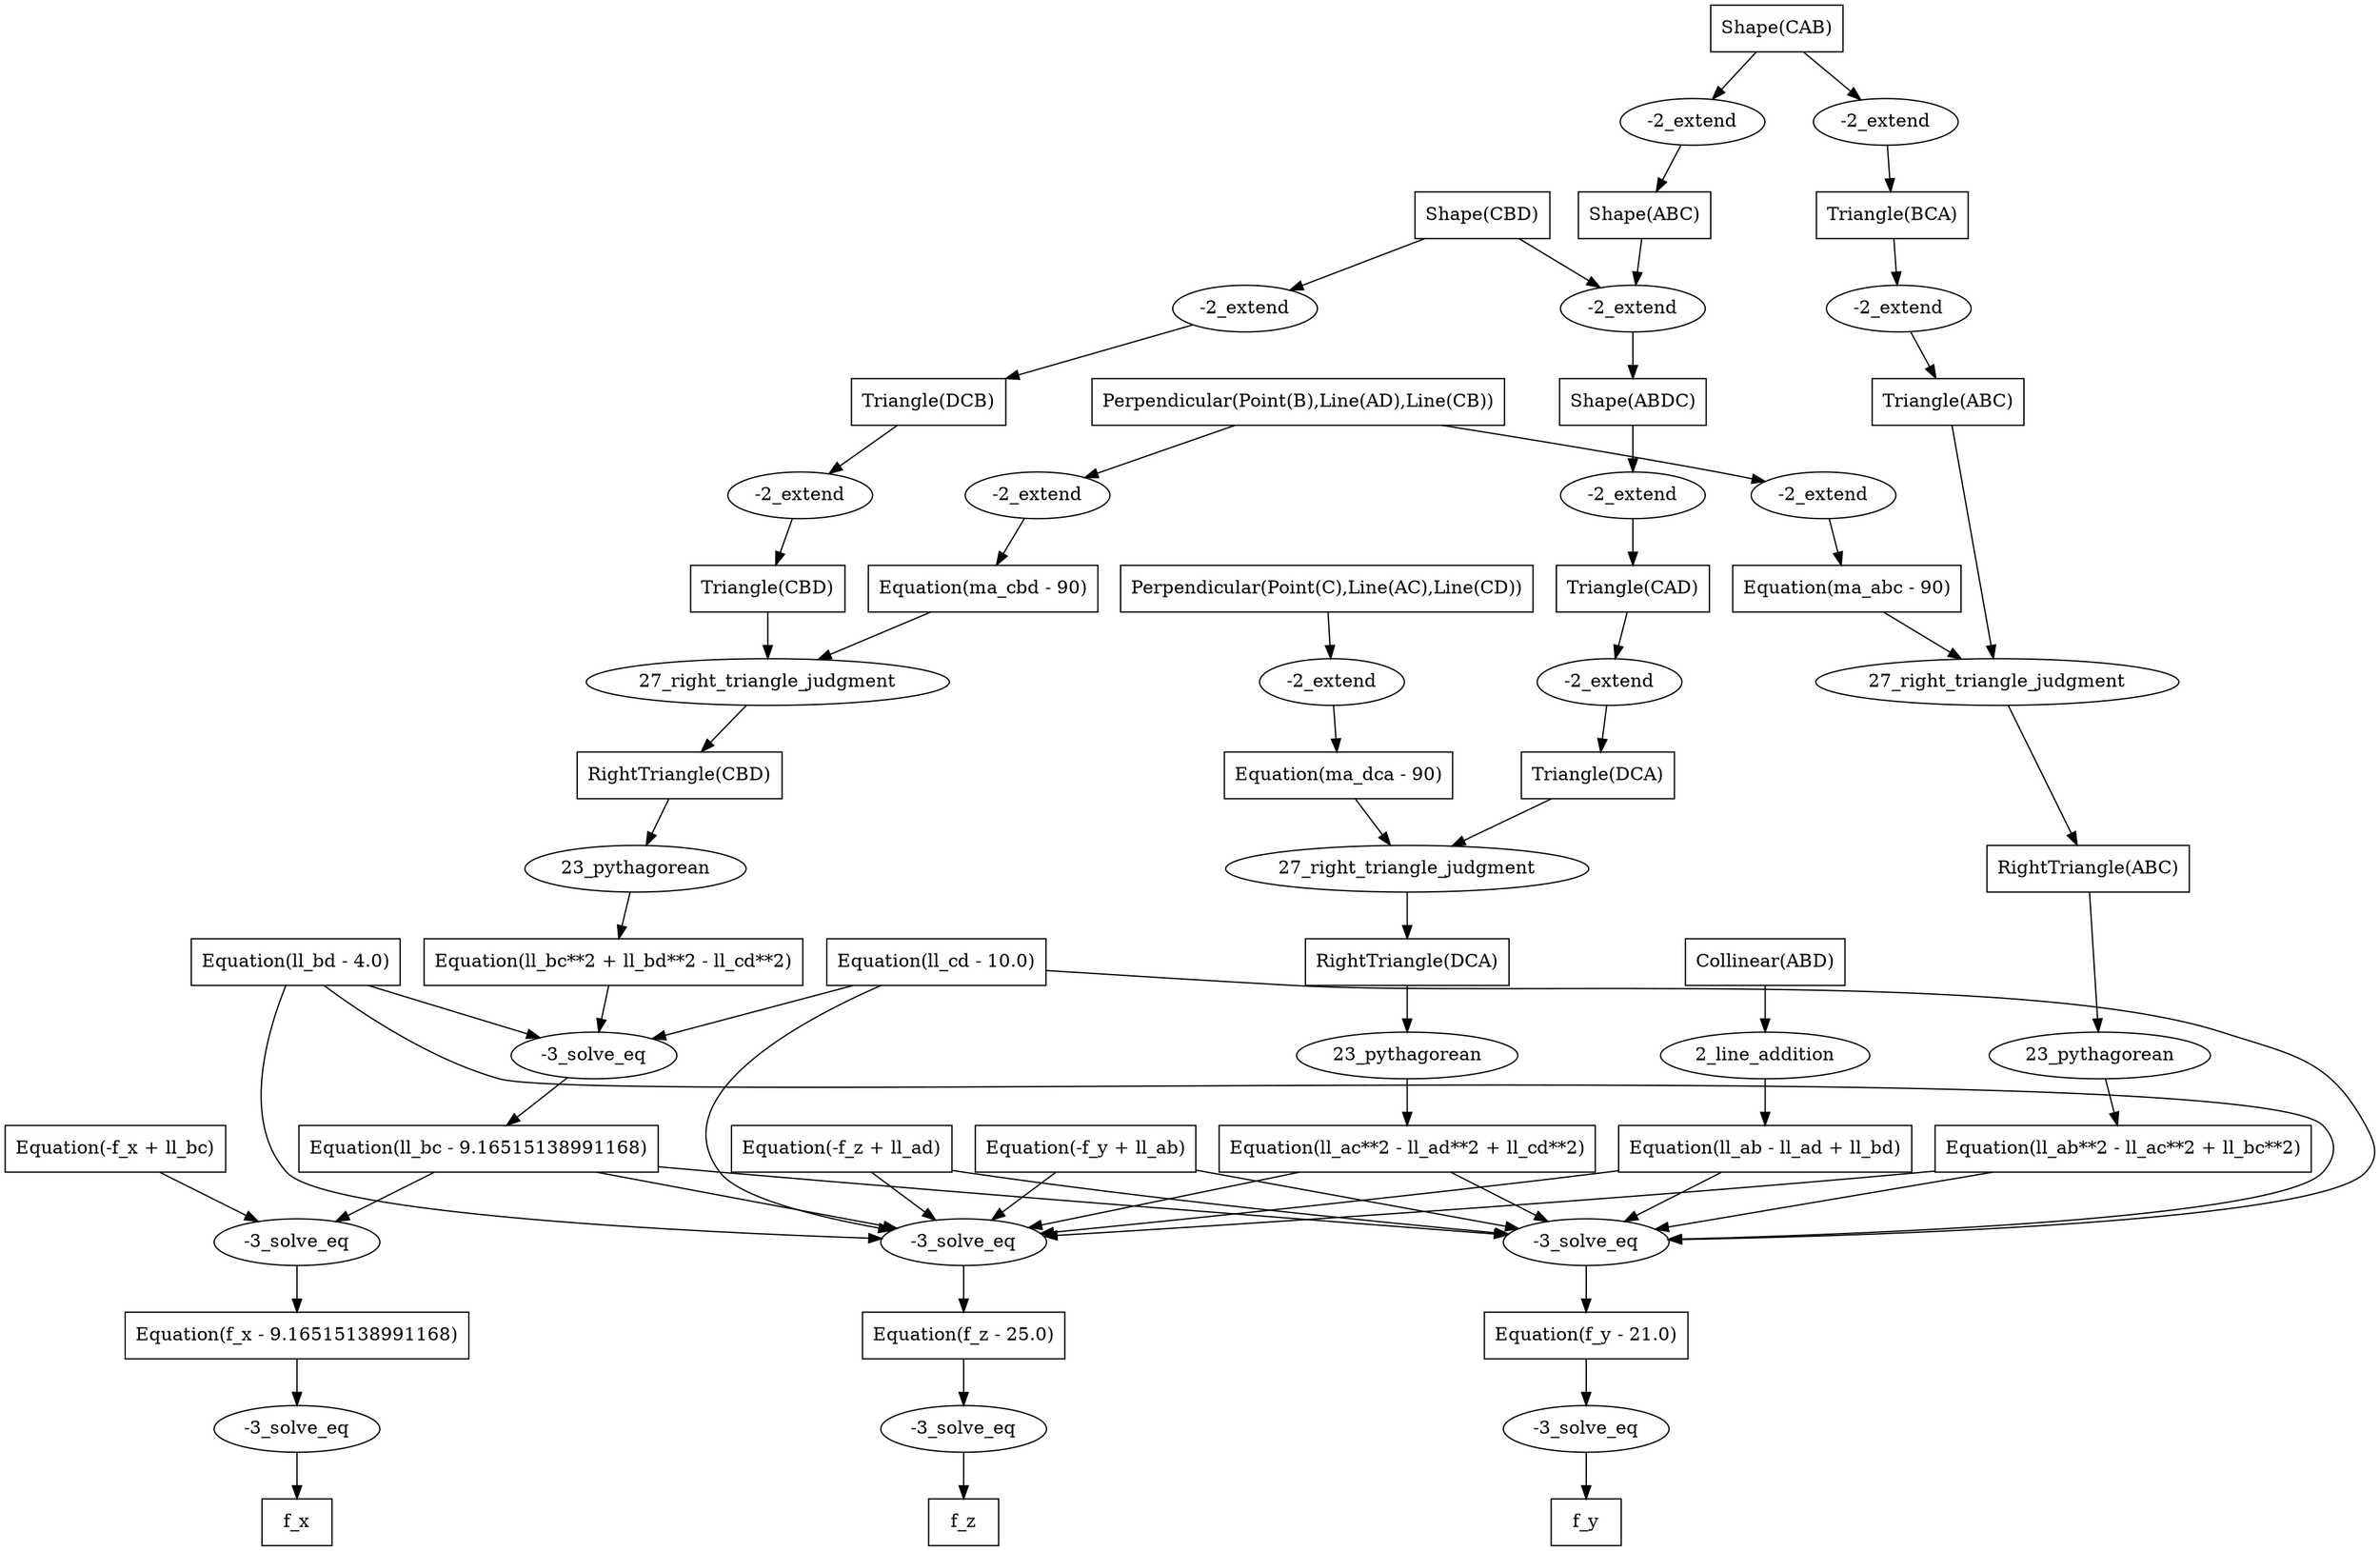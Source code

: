 digraph 1 {
	0 [label=f_x shape=box]
	1 [label="-3_solve_eq"]
	1 -> 0
	2 [label="Equation(f_x - 9.16515138991168)" shape=box]
	2 -> 1
	3 [label=f_y shape=box]
	4 [label="-3_solve_eq"]
	4 -> 3
	5 [label="Equation(f_y - 21.0)" shape=box]
	5 -> 4
	6 [label=f_z shape=box]
	7 [label="-3_solve_eq"]
	7 -> 6
	8 [label="Equation(f_z - 25.0)" shape=box]
	8 -> 7
	9 [label="-3_solve_eq"]
	9 -> 2
	10 [label="Equation(-f_x + ll_bc)" shape=box]
	10 -> 9
	11 [label="Equation(ll_bc - 9.16515138991168)" shape=box]
	11 -> 9
	12 [label="-3_solve_eq"]
	12 -> 5
	13 [label="Equation(ll_cd - 10.0)" shape=box]
	13 -> 12
	14 [label="Equation(ll_bd - 4.0)" shape=box]
	14 -> 12
	15 [label="Equation(-f_y + ll_ab)" shape=box]
	15 -> 12
	16 [label="Equation(-f_z + ll_ad)" shape=box]
	16 -> 12
	17 [label="Equation(ll_ab - ll_ad + ll_bd)" shape=box]
	17 -> 12
	18 [label="Equation(ll_ab**2 - ll_ac**2 + ll_bc**2)" shape=box]
	18 -> 12
	19 [label="Equation(ll_ac**2 - ll_ad**2 + ll_cd**2)" shape=box]
	19 -> 12
	11 -> 12
	20 [label="-3_solve_eq"]
	20 -> 8
	13 -> 20
	14 -> 20
	15 -> 20
	16 -> 20
	17 -> 20
	18 -> 20
	19 -> 20
	11 -> 20
	21 [label="-3_solve_eq"]
	21 -> 11
	13 -> 21
	14 -> 21
	22 [label="Equation(ll_bc**2 + ll_bd**2 - ll_cd**2)" shape=box]
	22 -> 21
	23 [label="2_line_addition"]
	23 -> 17
	24 [label="Collinear(ABD)" shape=box]
	24 -> 23
	25 [label="23_pythagorean"]
	25 -> 18
	26 [label="RightTriangle(ABC)" shape=box]
	26 -> 25
	27 [label="23_pythagorean"]
	27 -> 19
	28 [label="RightTriangle(DCA)" shape=box]
	28 -> 27
	29 [label="23_pythagorean"]
	29 -> 22
	30 [label="RightTriangle(CBD)" shape=box]
	30 -> 29
	31 [label="27_right_triangle_judgment"]
	31 -> 26
	32 [label="Triangle(ABC)" shape=box]
	32 -> 31
	33 [label="Equation(ma_abc - 90)" shape=box]
	33 -> 31
	34 [label="27_right_triangle_judgment"]
	34 -> 28
	35 [label="Triangle(DCA)" shape=box]
	35 -> 34
	36 [label="Equation(ma_dca - 90)" shape=box]
	36 -> 34
	37 [label="27_right_triangle_judgment"]
	37 -> 30
	38 [label="Triangle(CBD)" shape=box]
	38 -> 37
	39 [label="Equation(ma_cbd - 90)" shape=box]
	39 -> 37
	40 [label="-2_extend"]
	40 -> 32
	41 [label="Triangle(BCA)" shape=box]
	41 -> 40
	42 [label="-2_extend"]
	42 -> 33
	43 [label="Perpendicular(Point(B),Line(AD),Line(CB))" shape=box]
	43 -> 42
	44 [label="-2_extend"]
	44 -> 35
	45 [label="Triangle(CAD)" shape=box]
	45 -> 44
	46 [label="-2_extend"]
	46 -> 36
	47 [label="Perpendicular(Point(C),Line(AC),Line(CD))" shape=box]
	47 -> 46
	48 [label="-2_extend"]
	48 -> 38
	49 [label="Triangle(DCB)" shape=box]
	49 -> 48
	50 [label="-2_extend"]
	50 -> 39
	43 -> 50
	51 [label="-2_extend"]
	51 -> 41
	52 [label="Shape(CAB)" shape=box]
	52 -> 51
	53 [label="-2_extend"]
	53 -> 45
	54 [label="Shape(ABDC)" shape=box]
	54 -> 53
	55 [label="-2_extend"]
	55 -> 49
	56 [label="Shape(CBD)" shape=box]
	56 -> 55
	57 [label="-2_extend"]
	57 -> 54
	58 [label="Shape(ABC)" shape=box]
	58 -> 57
	56 -> 57
	59 [label="-2_extend"]
	59 -> 58
	52 -> 59
}
